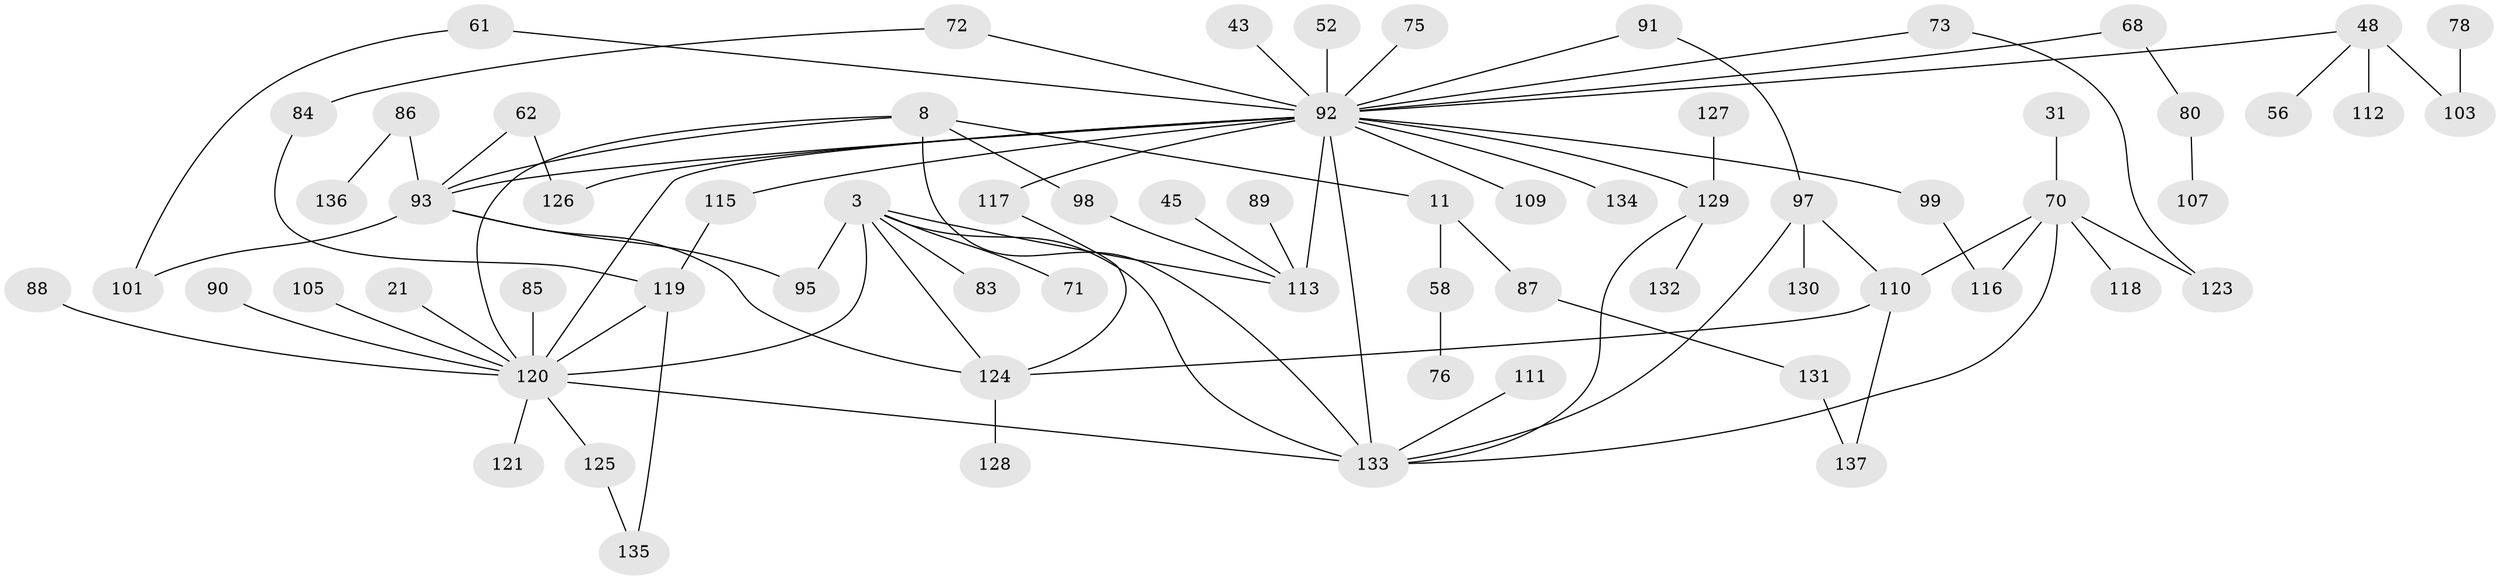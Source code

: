 // original degree distribution, {3: 0.18248175182481752, 8: 0.029197080291970802, 2: 0.36496350364963503, 7: 0.021897810218978103, 6: 0.0072992700729927005, 4: 0.08759124087591241, 5: 0.0364963503649635, 1: 0.27007299270072993}
// Generated by graph-tools (version 1.1) at 2025/41/03/09/25 04:41:21]
// undirected, 68 vertices, 88 edges
graph export_dot {
graph [start="1"]
  node [color=gray90,style=filled];
  3;
  8 [super="+4"];
  11;
  21;
  31;
  43;
  45;
  48 [super="+28"];
  52;
  56;
  58;
  61;
  62;
  68;
  70 [super="+22"];
  71;
  72;
  73 [super="+32"];
  75;
  76;
  78;
  80;
  83;
  84;
  85;
  86;
  87 [super="+67"];
  88;
  89 [super="+47"];
  90;
  91 [super="+23+38"];
  92 [super="+57+60"];
  93 [super="+46+69"];
  95;
  97 [super="+12+9"];
  98;
  99;
  101;
  103 [super="+64"];
  105;
  107;
  109 [super="+40"];
  110;
  111 [super="+54"];
  112 [super="+29"];
  113 [super="+6"];
  115;
  116;
  117 [super="+94+100"];
  118;
  119;
  120 [super="+49+74"];
  121;
  123;
  124 [super="+102+106"];
  125 [super="+122"];
  126 [super="+55+81"];
  127;
  128;
  129 [super="+50+51+114+108+79"];
  130;
  131;
  132;
  133 [super="+10+2+1"];
  134;
  135;
  136;
  137;
  3 -- 71;
  3 -- 83;
  3 -- 95;
  3 -- 113 [weight=2];
  3 -- 133;
  3 -- 120;
  3 -- 124;
  8 -- 11;
  8 -- 98;
  8 -- 133 [weight=2];
  8 -- 120;
  8 -- 93;
  11 -- 58;
  11 -- 87 [weight=2];
  21 -- 120;
  31 -- 70;
  43 -- 92;
  45 -- 113;
  48 -- 56;
  48 -- 103 [weight=2];
  48 -- 92;
  48 -- 112;
  52 -- 92;
  58 -- 76;
  61 -- 101;
  61 -- 92;
  62 -- 126;
  62 -- 93;
  68 -- 80;
  68 -- 92;
  70 -- 123 [weight=2];
  70 -- 116;
  70 -- 110;
  70 -- 133 [weight=2];
  70 -- 118;
  72 -- 84;
  72 -- 92;
  73 -- 123;
  73 -- 92;
  75 -- 92;
  78 -- 103;
  80 -- 107;
  84 -- 119;
  85 -- 120;
  86 -- 136;
  86 -- 93;
  87 -- 131;
  88 -- 120;
  89 -- 113;
  90 -- 120;
  91 -- 97;
  91 -- 92;
  92 -- 133 [weight=3];
  92 -- 134;
  92 -- 93 [weight=2];
  92 -- 99;
  92 -- 113 [weight=2];
  92 -- 115;
  92 -- 117;
  92 -- 120 [weight=2];
  92 -- 126 [weight=3];
  92 -- 129;
  92 -- 109;
  93 -- 101;
  93 -- 95;
  93 -- 124;
  97 -- 110;
  97 -- 133 [weight=2];
  97 -- 130;
  98 -- 113;
  99 -- 116;
  105 -- 120;
  110 -- 137;
  110 -- 124;
  111 -- 133;
  115 -- 119;
  117 -- 124;
  119 -- 135;
  119 -- 120;
  120 -- 133;
  120 -- 121;
  120 -- 125;
  124 -- 128;
  125 -- 135;
  127 -- 129;
  129 -- 132;
  129 -- 133;
  131 -- 137;
}
